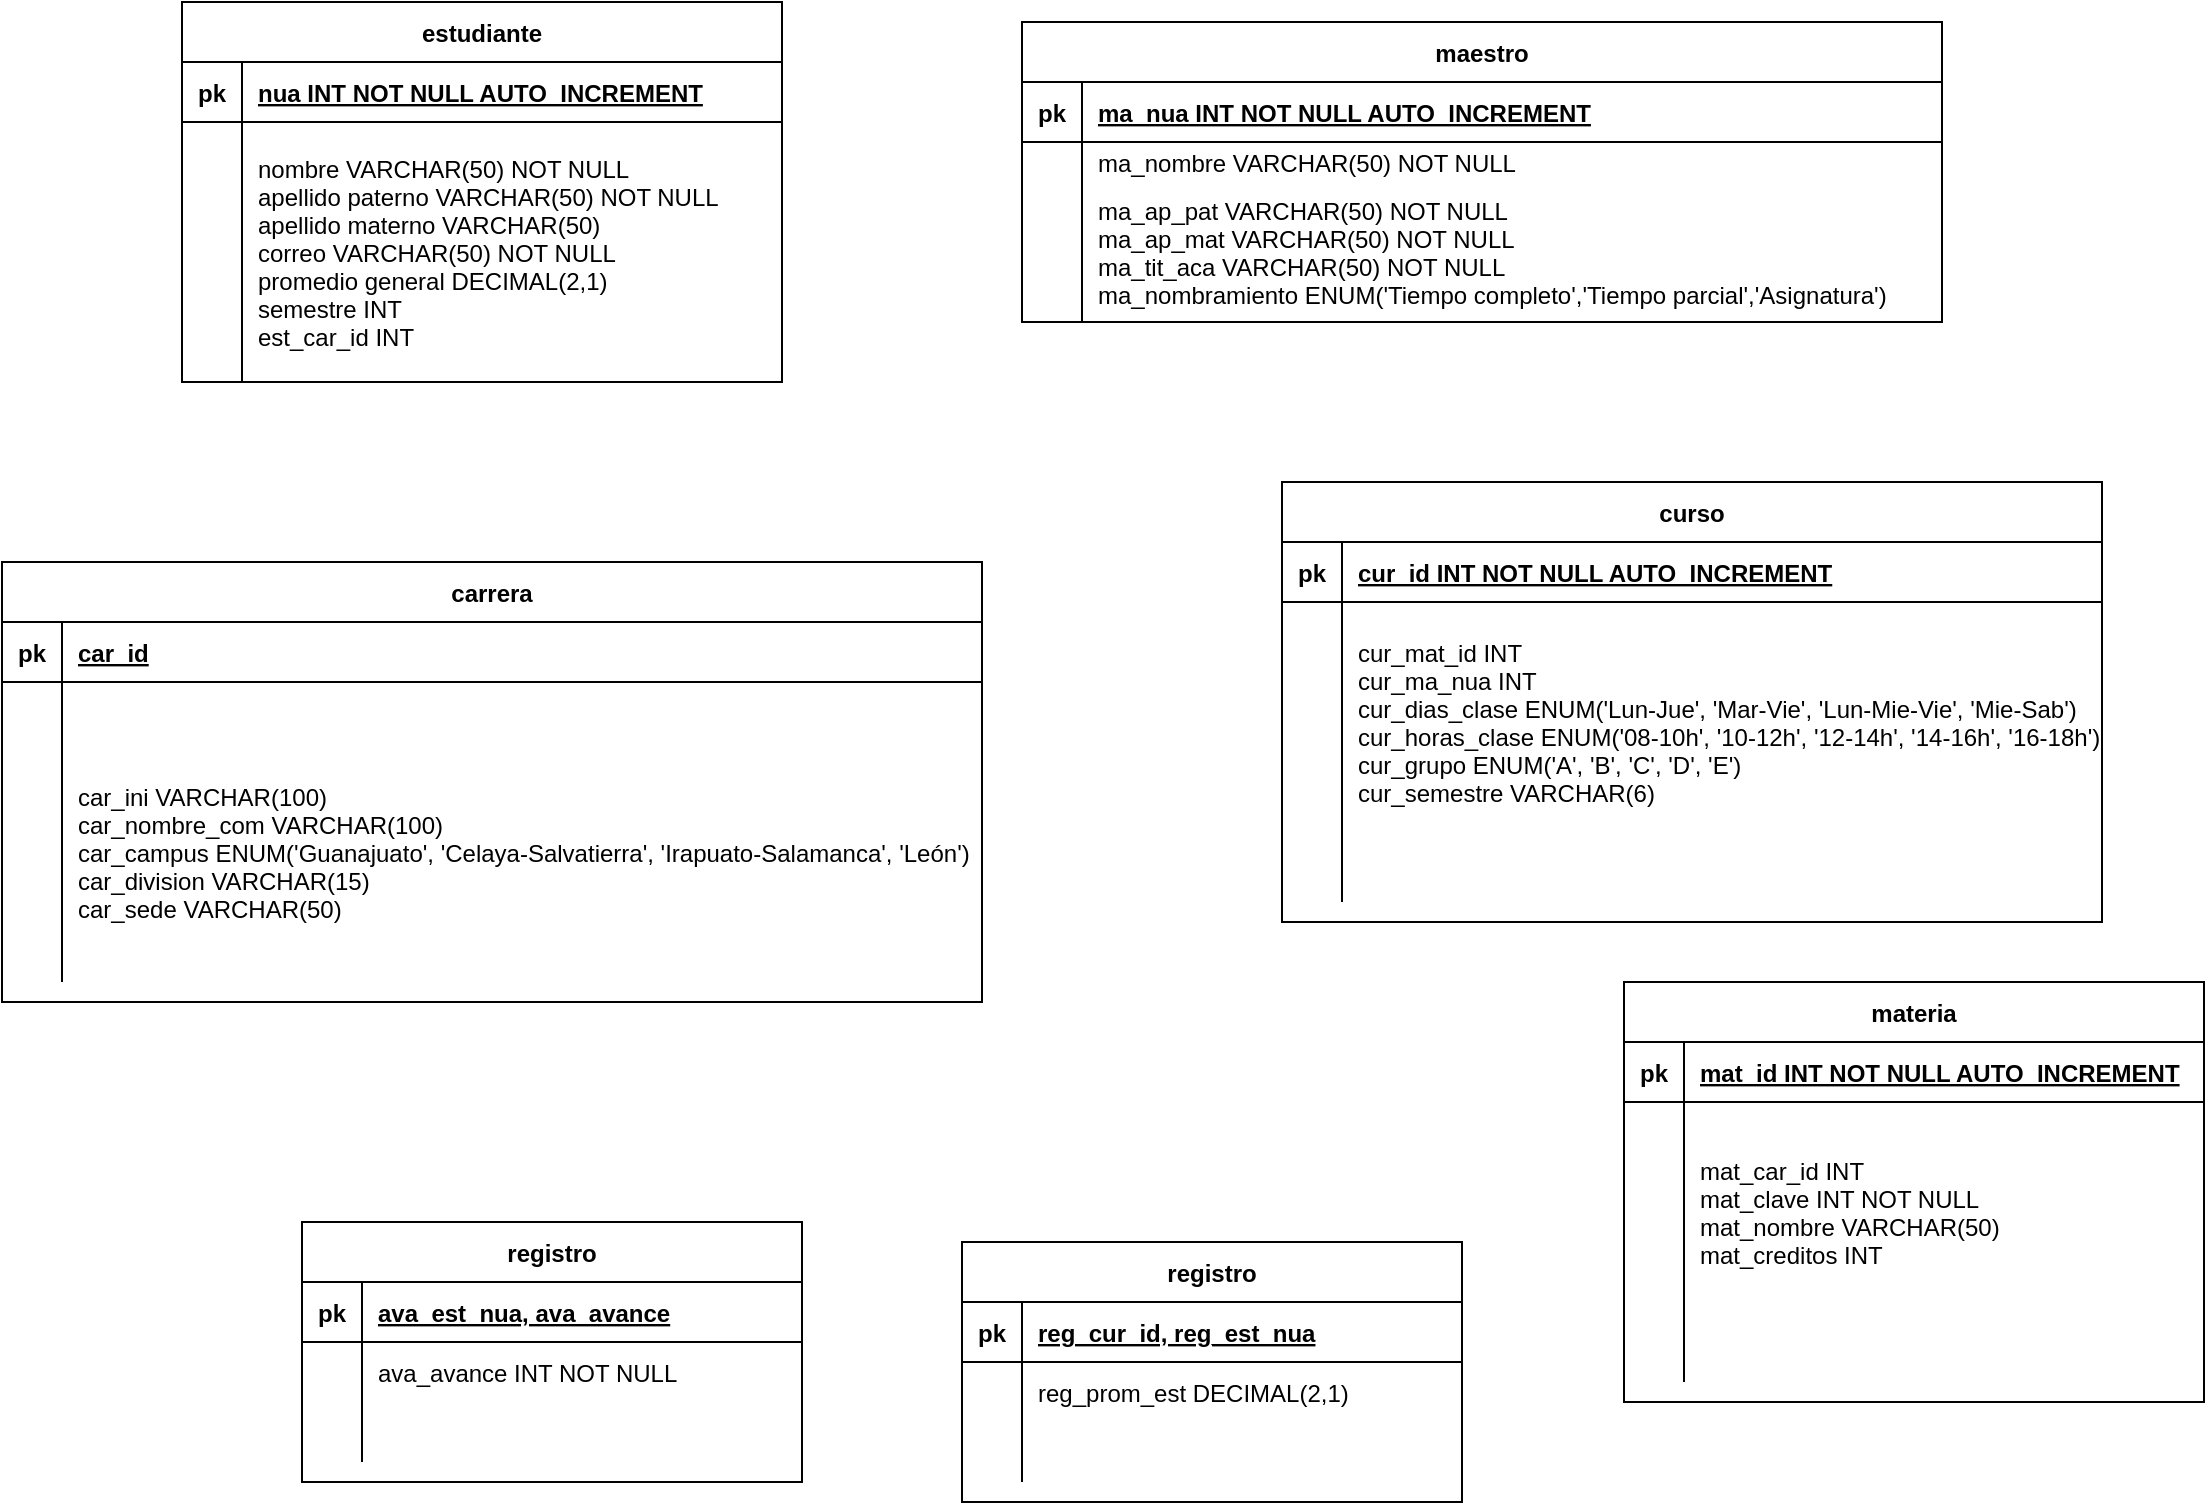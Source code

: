 <mxfile version="16.5.1" type="device"><diagram id="R2lEEEUBdFMjLlhIrx00" name="Page-1"><mxGraphModel dx="1952" dy="977" grid="1" gridSize="10" guides="1" tooltips="1" connect="1" arrows="1" fold="1" page="1" pageScale="1" pageWidth="850" pageHeight="1100" math="0" shadow="0" extFonts="Permanent Marker^https://fonts.googleapis.com/css?family=Permanent+Marker"><root><mxCell id="0"/><mxCell id="1" parent="0"/><mxCell id="g34J1mEdd9b2tihPOBxY-1" value="maestro" style="shape=table;startSize=30;container=1;collapsible=1;childLayout=tableLayout;fixedRows=1;rowLines=0;fontStyle=1;align=center;resizeLast=1;" vertex="1" parent="1"><mxGeometry x="240" y="30" width="460" height="150" as="geometry"/></mxCell><mxCell id="g34J1mEdd9b2tihPOBxY-2" value="" style="shape=partialRectangle;collapsible=0;dropTarget=0;pointerEvents=0;fillColor=none;points=[[0,0.5],[1,0.5]];portConstraint=eastwest;top=0;left=0;right=0;bottom=1;" vertex="1" parent="g34J1mEdd9b2tihPOBxY-1"><mxGeometry y="30" width="460" height="30" as="geometry"/></mxCell><mxCell id="g34J1mEdd9b2tihPOBxY-3" value="pk" style="shape=partialRectangle;overflow=hidden;connectable=0;fillColor=none;top=0;left=0;bottom=0;right=0;fontStyle=1;" vertex="1" parent="g34J1mEdd9b2tihPOBxY-2"><mxGeometry width="30" height="30" as="geometry"><mxRectangle width="30" height="30" as="alternateBounds"/></mxGeometry></mxCell><mxCell id="g34J1mEdd9b2tihPOBxY-4" value="ma_nua INT NOT NULL AUTO_INCREMENT" style="shape=partialRectangle;overflow=hidden;connectable=0;fillColor=none;top=0;left=0;bottom=0;right=0;align=left;spacingLeft=6;fontStyle=5;" vertex="1" parent="g34J1mEdd9b2tihPOBxY-2"><mxGeometry x="30" width="430" height="30" as="geometry"><mxRectangle width="430" height="30" as="alternateBounds"/></mxGeometry></mxCell><mxCell id="g34J1mEdd9b2tihPOBxY-5" value="" style="shape=partialRectangle;collapsible=0;dropTarget=0;pointerEvents=0;fillColor=none;points=[[0,0.5],[1,0.5]];portConstraint=eastwest;top=0;left=0;right=0;bottom=0;" vertex="1" parent="g34J1mEdd9b2tihPOBxY-1"><mxGeometry y="60" width="460" height="20" as="geometry"/></mxCell><mxCell id="g34J1mEdd9b2tihPOBxY-6" value="" style="shape=partialRectangle;overflow=hidden;connectable=0;fillColor=none;top=0;left=0;bottom=0;right=0;" vertex="1" parent="g34J1mEdd9b2tihPOBxY-5"><mxGeometry width="30" height="20" as="geometry"><mxRectangle width="30" height="20" as="alternateBounds"/></mxGeometry></mxCell><mxCell id="g34J1mEdd9b2tihPOBxY-7" value="ma_nombre VARCHAR(50) NOT NULL" style="shape=partialRectangle;overflow=hidden;connectable=0;fillColor=none;top=0;left=0;bottom=0;right=0;align=left;spacingLeft=6;" vertex="1" parent="g34J1mEdd9b2tihPOBxY-5"><mxGeometry x="30" width="430" height="20" as="geometry"><mxRectangle width="430" height="20" as="alternateBounds"/></mxGeometry></mxCell><mxCell id="g34J1mEdd9b2tihPOBxY-8" value="" style="shape=partialRectangle;collapsible=0;dropTarget=0;pointerEvents=0;fillColor=none;points=[[0,0.5],[1,0.5]];portConstraint=eastwest;top=0;left=0;right=0;bottom=0;" vertex="1" parent="g34J1mEdd9b2tihPOBxY-1"><mxGeometry y="80" width="460" height="70" as="geometry"/></mxCell><mxCell id="g34J1mEdd9b2tihPOBxY-9" value="" style="shape=partialRectangle;overflow=hidden;connectable=0;fillColor=none;top=0;left=0;bottom=0;right=0;" vertex="1" parent="g34J1mEdd9b2tihPOBxY-8"><mxGeometry width="30" height="70" as="geometry"><mxRectangle width="30" height="70" as="alternateBounds"/></mxGeometry></mxCell><mxCell id="g34J1mEdd9b2tihPOBxY-10" value="ma_ap_pat VARCHAR(50) NOT NULL&#10;ma_ap_mat VARCHAR(50) NOT NULL&#10;ma_tit_aca VARCHAR(50) NOT NULL&#10;ma_nombramiento ENUM('Tiempo completo','Tiempo parcial','Asignatura')" style="shape=partialRectangle;overflow=hidden;connectable=0;fillColor=none;top=0;left=0;bottom=0;right=0;align=left;spacingLeft=6;" vertex="1" parent="g34J1mEdd9b2tihPOBxY-8"><mxGeometry x="30" width="430" height="70" as="geometry"><mxRectangle width="430" height="70" as="alternateBounds"/></mxGeometry></mxCell><mxCell id="g34J1mEdd9b2tihPOBxY-11" value="curso" style="shape=table;startSize=30;container=1;collapsible=1;childLayout=tableLayout;fixedRows=1;rowLines=0;fontStyle=1;align=center;resizeLast=1;" vertex="1" parent="1"><mxGeometry x="370" y="260" width="410" height="220" as="geometry"/></mxCell><mxCell id="g34J1mEdd9b2tihPOBxY-12" value="" style="shape=partialRectangle;collapsible=0;dropTarget=0;pointerEvents=0;fillColor=none;points=[[0,0.5],[1,0.5]];portConstraint=eastwest;top=0;left=0;right=0;bottom=1;" vertex="1" parent="g34J1mEdd9b2tihPOBxY-11"><mxGeometry y="30" width="410" height="30" as="geometry"/></mxCell><mxCell id="g34J1mEdd9b2tihPOBxY-13" value="pk" style="shape=partialRectangle;overflow=hidden;connectable=0;fillColor=none;top=0;left=0;bottom=0;right=0;fontStyle=1;" vertex="1" parent="g34J1mEdd9b2tihPOBxY-12"><mxGeometry width="30" height="30" as="geometry"><mxRectangle width="30" height="30" as="alternateBounds"/></mxGeometry></mxCell><mxCell id="g34J1mEdd9b2tihPOBxY-14" value="cur_id INT NOT NULL AUTO_INCREMENT" style="shape=partialRectangle;overflow=hidden;connectable=0;fillColor=none;top=0;left=0;bottom=0;right=0;align=left;spacingLeft=6;fontStyle=5;" vertex="1" parent="g34J1mEdd9b2tihPOBxY-12"><mxGeometry x="30" width="380" height="30" as="geometry"><mxRectangle width="380" height="30" as="alternateBounds"/></mxGeometry></mxCell><mxCell id="g34J1mEdd9b2tihPOBxY-15" value="" style="shape=partialRectangle;collapsible=0;dropTarget=0;pointerEvents=0;fillColor=none;points=[[0,0.5],[1,0.5]];portConstraint=eastwest;top=0;left=0;right=0;bottom=0;" vertex="1" parent="g34J1mEdd9b2tihPOBxY-11"><mxGeometry y="60" width="410" height="120" as="geometry"/></mxCell><mxCell id="g34J1mEdd9b2tihPOBxY-16" value="" style="shape=partialRectangle;overflow=hidden;connectable=0;fillColor=none;top=0;left=0;bottom=0;right=0;" vertex="1" parent="g34J1mEdd9b2tihPOBxY-15"><mxGeometry width="30" height="120" as="geometry"><mxRectangle width="30" height="120" as="alternateBounds"/></mxGeometry></mxCell><mxCell id="g34J1mEdd9b2tihPOBxY-17" value="cur_mat_id INT&#10;cur_ma_nua INT&#10;cur_dias_clase ENUM('Lun-Jue', 'Mar-Vie', 'Lun-Mie-Vie', 'Mie-Sab')&#10;cur_horas_clase ENUM('08-10h', '10-12h', '12-14h', '14-16h', '16-18h')&#10;cur_grupo ENUM('A', 'B', 'C', 'D', 'E')&#10;cur_semestre VARCHAR(6)" style="shape=partialRectangle;overflow=hidden;connectable=0;fillColor=none;top=0;left=0;bottom=0;right=0;align=left;spacingLeft=6;" vertex="1" parent="g34J1mEdd9b2tihPOBxY-15"><mxGeometry x="30" width="380" height="120" as="geometry"><mxRectangle width="380" height="120" as="alternateBounds"/></mxGeometry></mxCell><mxCell id="g34J1mEdd9b2tihPOBxY-18" value="" style="shape=partialRectangle;collapsible=0;dropTarget=0;pointerEvents=0;fillColor=none;points=[[0,0.5],[1,0.5]];portConstraint=eastwest;top=0;left=0;right=0;bottom=0;" vertex="1" parent="g34J1mEdd9b2tihPOBxY-11"><mxGeometry y="180" width="410" height="30" as="geometry"/></mxCell><mxCell id="g34J1mEdd9b2tihPOBxY-19" value="" style="shape=partialRectangle;overflow=hidden;connectable=0;fillColor=none;top=0;left=0;bottom=0;right=0;" vertex="1" parent="g34J1mEdd9b2tihPOBxY-18"><mxGeometry width="30" height="30" as="geometry"><mxRectangle width="30" height="30" as="alternateBounds"/></mxGeometry></mxCell><mxCell id="g34J1mEdd9b2tihPOBxY-20" value="" style="shape=partialRectangle;overflow=hidden;connectable=0;fillColor=none;top=0;left=0;bottom=0;right=0;align=left;spacingLeft=6;" vertex="1" parent="g34J1mEdd9b2tihPOBxY-18"><mxGeometry x="30" width="380" height="30" as="geometry"><mxRectangle width="380" height="30" as="alternateBounds"/></mxGeometry></mxCell><mxCell id="g34J1mEdd9b2tihPOBxY-21" value="estudiante" style="shape=table;startSize=30;container=1;collapsible=1;childLayout=tableLayout;fixedRows=1;rowLines=0;fontStyle=1;align=center;resizeLast=1;" vertex="1" parent="1"><mxGeometry x="-180" y="20" width="300" height="190" as="geometry"/></mxCell><mxCell id="g34J1mEdd9b2tihPOBxY-22" value="" style="shape=partialRectangle;collapsible=0;dropTarget=0;pointerEvents=0;fillColor=none;points=[[0,0.5],[1,0.5]];portConstraint=eastwest;top=0;left=0;right=0;bottom=1;" vertex="1" parent="g34J1mEdd9b2tihPOBxY-21"><mxGeometry y="30" width="300" height="30" as="geometry"/></mxCell><mxCell id="g34J1mEdd9b2tihPOBxY-23" value="pk" style="shape=partialRectangle;overflow=hidden;connectable=0;fillColor=none;top=0;left=0;bottom=0;right=0;fontStyle=1;" vertex="1" parent="g34J1mEdd9b2tihPOBxY-22"><mxGeometry width="30" height="30" as="geometry"><mxRectangle width="30" height="30" as="alternateBounds"/></mxGeometry></mxCell><mxCell id="g34J1mEdd9b2tihPOBxY-24" value="nua INT NOT NULL AUTO_INCREMENT" style="shape=partialRectangle;overflow=hidden;connectable=0;fillColor=none;top=0;left=0;bottom=0;right=0;align=left;spacingLeft=6;fontStyle=5;" vertex="1" parent="g34J1mEdd9b2tihPOBxY-22"><mxGeometry x="30" width="270" height="30" as="geometry"><mxRectangle width="270" height="30" as="alternateBounds"/></mxGeometry></mxCell><mxCell id="g34J1mEdd9b2tihPOBxY-25" value="" style="shape=partialRectangle;collapsible=0;dropTarget=0;pointerEvents=0;fillColor=none;points=[[0,0.5],[1,0.5]];portConstraint=eastwest;top=0;left=0;right=0;bottom=0;" vertex="1" parent="g34J1mEdd9b2tihPOBxY-21"><mxGeometry y="60" width="300" height="130" as="geometry"/></mxCell><mxCell id="g34J1mEdd9b2tihPOBxY-26" value="" style="shape=partialRectangle;overflow=hidden;connectable=0;fillColor=none;top=0;left=0;bottom=0;right=0;" vertex="1" parent="g34J1mEdd9b2tihPOBxY-25"><mxGeometry width="30" height="130" as="geometry"><mxRectangle width="30" height="130" as="alternateBounds"/></mxGeometry></mxCell><mxCell id="g34J1mEdd9b2tihPOBxY-27" value="nombre VARCHAR(50) NOT NULL &#10;apellido paterno VARCHAR(50) NOT NULL &#10;apellido materno VARCHAR(50) &#10;correo VARCHAR(50) NOT NULL &#10;promedio general DECIMAL(2,1) &#10;semestre INT &#10;est_car_id INT" style="shape=partialRectangle;overflow=hidden;connectable=0;fillColor=none;top=0;left=0;bottom=0;right=0;align=left;spacingLeft=6;" vertex="1" parent="g34J1mEdd9b2tihPOBxY-25"><mxGeometry x="30" width="270" height="130" as="geometry"><mxRectangle width="270" height="130" as="alternateBounds"/></mxGeometry></mxCell><mxCell id="g34J1mEdd9b2tihPOBxY-28" value="carrera" style="shape=table;startSize=30;container=1;collapsible=1;childLayout=tableLayout;fixedRows=1;rowLines=0;fontStyle=1;align=center;resizeLast=1;" vertex="1" parent="1"><mxGeometry x="-270" y="300" width="490" height="220" as="geometry"/></mxCell><mxCell id="g34J1mEdd9b2tihPOBxY-29" value="" style="shape=partialRectangle;collapsible=0;dropTarget=0;pointerEvents=0;fillColor=none;points=[[0,0.5],[1,0.5]];portConstraint=eastwest;top=0;left=0;right=0;bottom=1;" vertex="1" parent="g34J1mEdd9b2tihPOBxY-28"><mxGeometry y="30" width="490" height="30" as="geometry"/></mxCell><mxCell id="g34J1mEdd9b2tihPOBxY-30" value="pk" style="shape=partialRectangle;overflow=hidden;connectable=0;fillColor=none;top=0;left=0;bottom=0;right=0;fontStyle=1;" vertex="1" parent="g34J1mEdd9b2tihPOBxY-29"><mxGeometry width="30" height="30" as="geometry"><mxRectangle width="30" height="30" as="alternateBounds"/></mxGeometry></mxCell><mxCell id="g34J1mEdd9b2tihPOBxY-31" value="car_id" style="shape=partialRectangle;overflow=hidden;connectable=0;fillColor=none;top=0;left=0;bottom=0;right=0;align=left;spacingLeft=6;fontStyle=5;" vertex="1" parent="g34J1mEdd9b2tihPOBxY-29"><mxGeometry x="30" width="460" height="30" as="geometry"><mxRectangle width="460" height="30" as="alternateBounds"/></mxGeometry></mxCell><mxCell id="g34J1mEdd9b2tihPOBxY-32" value="" style="shape=partialRectangle;collapsible=0;dropTarget=0;pointerEvents=0;fillColor=none;points=[[0,0.5],[1,0.5]];portConstraint=eastwest;top=0;left=0;right=0;bottom=0;" vertex="1" parent="g34J1mEdd9b2tihPOBxY-28"><mxGeometry y="60" width="490" height="20" as="geometry"/></mxCell><mxCell id="g34J1mEdd9b2tihPOBxY-33" value="" style="shape=partialRectangle;overflow=hidden;connectable=0;fillColor=none;top=0;left=0;bottom=0;right=0;" vertex="1" parent="g34J1mEdd9b2tihPOBxY-32"><mxGeometry width="30" height="20" as="geometry"><mxRectangle width="30" height="20" as="alternateBounds"/></mxGeometry></mxCell><mxCell id="g34J1mEdd9b2tihPOBxY-34" value="" style="shape=partialRectangle;overflow=hidden;connectable=0;fillColor=none;top=0;left=0;bottom=0;right=0;align=left;spacingLeft=6;" vertex="1" parent="g34J1mEdd9b2tihPOBxY-32"><mxGeometry x="30" width="460" height="20" as="geometry"><mxRectangle width="460" height="20" as="alternateBounds"/></mxGeometry></mxCell><mxCell id="g34J1mEdd9b2tihPOBxY-35" value="" style="shape=partialRectangle;collapsible=0;dropTarget=0;pointerEvents=0;fillColor=none;points=[[0,0.5],[1,0.5]];portConstraint=eastwest;top=0;left=0;right=0;bottom=0;" vertex="1" parent="g34J1mEdd9b2tihPOBxY-28"><mxGeometry y="80" width="490" height="130" as="geometry"/></mxCell><mxCell id="g34J1mEdd9b2tihPOBxY-36" value="" style="shape=partialRectangle;overflow=hidden;connectable=0;fillColor=none;top=0;left=0;bottom=0;right=0;" vertex="1" parent="g34J1mEdd9b2tihPOBxY-35"><mxGeometry width="30" height="130" as="geometry"><mxRectangle width="30" height="130" as="alternateBounds"/></mxGeometry></mxCell><mxCell id="g34J1mEdd9b2tihPOBxY-37" value="car_ini VARCHAR(100)&#10;car_nombre_com VARCHAR(100)&#10;car_campus ENUM('Guanajuato', 'Celaya-Salvatierra', 'Irapuato-Salamanca', 'León')&#10;car_division VARCHAR(15)&#10;car_sede VARCHAR(50)" style="shape=partialRectangle;overflow=hidden;connectable=0;fillColor=none;top=0;left=0;bottom=0;right=0;align=left;spacingLeft=6;" vertex="1" parent="g34J1mEdd9b2tihPOBxY-35"><mxGeometry x="30" width="460" height="130" as="geometry"><mxRectangle width="460" height="130" as="alternateBounds"/></mxGeometry></mxCell><mxCell id="g34J1mEdd9b2tihPOBxY-38" value="materia" style="shape=table;startSize=30;container=1;collapsible=1;childLayout=tableLayout;fixedRows=1;rowLines=0;fontStyle=1;align=center;resizeLast=1;" vertex="1" parent="1"><mxGeometry x="541" y="510" width="290" height="210" as="geometry"/></mxCell><mxCell id="g34J1mEdd9b2tihPOBxY-39" value="" style="shape=partialRectangle;collapsible=0;dropTarget=0;pointerEvents=0;fillColor=none;points=[[0,0.5],[1,0.5]];portConstraint=eastwest;top=0;left=0;right=0;bottom=1;" vertex="1" parent="g34J1mEdd9b2tihPOBxY-38"><mxGeometry y="30" width="290" height="30" as="geometry"/></mxCell><mxCell id="g34J1mEdd9b2tihPOBxY-40" value="pk" style="shape=partialRectangle;overflow=hidden;connectable=0;fillColor=none;top=0;left=0;bottom=0;right=0;fontStyle=1;" vertex="1" parent="g34J1mEdd9b2tihPOBxY-39"><mxGeometry width="30" height="30" as="geometry"><mxRectangle width="30" height="30" as="alternateBounds"/></mxGeometry></mxCell><mxCell id="g34J1mEdd9b2tihPOBxY-41" value="mat_id INT NOT NULL AUTO_INCREMENT" style="shape=partialRectangle;overflow=hidden;connectable=0;fillColor=none;top=0;left=0;bottom=0;right=0;align=left;spacingLeft=6;fontStyle=5;" vertex="1" parent="g34J1mEdd9b2tihPOBxY-39"><mxGeometry x="30" width="260" height="30" as="geometry"><mxRectangle width="260" height="30" as="alternateBounds"/></mxGeometry></mxCell><mxCell id="g34J1mEdd9b2tihPOBxY-42" value="" style="shape=partialRectangle;collapsible=0;dropTarget=0;pointerEvents=0;fillColor=none;points=[[0,0.5],[1,0.5]];portConstraint=eastwest;top=0;left=0;right=0;bottom=0;" vertex="1" parent="g34J1mEdd9b2tihPOBxY-38"><mxGeometry y="60" width="290" height="110" as="geometry"/></mxCell><mxCell id="g34J1mEdd9b2tihPOBxY-43" value="" style="shape=partialRectangle;overflow=hidden;connectable=0;fillColor=none;top=0;left=0;bottom=0;right=0;" vertex="1" parent="g34J1mEdd9b2tihPOBxY-42"><mxGeometry width="30" height="110" as="geometry"><mxRectangle width="30" height="110" as="alternateBounds"/></mxGeometry></mxCell><mxCell id="g34J1mEdd9b2tihPOBxY-44" value="mat_car_id INT&#10;mat_clave INT NOT NULL&#10;mat_nombre VARCHAR(50)&#10;mat_creditos INT" style="shape=partialRectangle;overflow=hidden;connectable=0;fillColor=none;top=0;left=0;bottom=0;right=0;align=left;spacingLeft=6;" vertex="1" parent="g34J1mEdd9b2tihPOBxY-42"><mxGeometry x="30" width="260" height="110" as="geometry"><mxRectangle width="260" height="110" as="alternateBounds"/></mxGeometry></mxCell><mxCell id="g34J1mEdd9b2tihPOBxY-45" value="" style="shape=partialRectangle;collapsible=0;dropTarget=0;pointerEvents=0;fillColor=none;points=[[0,0.5],[1,0.5]];portConstraint=eastwest;top=0;left=0;right=0;bottom=0;" vertex="1" parent="g34J1mEdd9b2tihPOBxY-38"><mxGeometry y="170" width="290" height="30" as="geometry"/></mxCell><mxCell id="g34J1mEdd9b2tihPOBxY-46" value="" style="shape=partialRectangle;overflow=hidden;connectable=0;fillColor=none;top=0;left=0;bottom=0;right=0;" vertex="1" parent="g34J1mEdd9b2tihPOBxY-45"><mxGeometry width="30" height="30" as="geometry"><mxRectangle width="30" height="30" as="alternateBounds"/></mxGeometry></mxCell><mxCell id="g34J1mEdd9b2tihPOBxY-47" value="" style="shape=partialRectangle;overflow=hidden;connectable=0;fillColor=none;top=0;left=0;bottom=0;right=0;align=left;spacingLeft=6;" vertex="1" parent="g34J1mEdd9b2tihPOBxY-45"><mxGeometry x="30" width="260" height="30" as="geometry"><mxRectangle width="260" height="30" as="alternateBounds"/></mxGeometry></mxCell><mxCell id="g34J1mEdd9b2tihPOBxY-48" value="registro" style="shape=table;startSize=30;container=1;collapsible=1;childLayout=tableLayout;fixedRows=1;rowLines=0;fontStyle=1;align=center;resizeLast=1;" vertex="1" parent="1"><mxGeometry x="210" y="640" width="250" height="130" as="geometry"/></mxCell><mxCell id="g34J1mEdd9b2tihPOBxY-49" value="" style="shape=partialRectangle;collapsible=0;dropTarget=0;pointerEvents=0;fillColor=none;points=[[0,0.5],[1,0.5]];portConstraint=eastwest;top=0;left=0;right=0;bottom=1;" vertex="1" parent="g34J1mEdd9b2tihPOBxY-48"><mxGeometry y="30" width="250" height="30" as="geometry"/></mxCell><mxCell id="g34J1mEdd9b2tihPOBxY-50" value="pk" style="shape=partialRectangle;overflow=hidden;connectable=0;fillColor=none;top=0;left=0;bottom=0;right=0;fontStyle=1;" vertex="1" parent="g34J1mEdd9b2tihPOBxY-49"><mxGeometry width="30" height="30" as="geometry"><mxRectangle width="30" height="30" as="alternateBounds"/></mxGeometry></mxCell><mxCell id="g34J1mEdd9b2tihPOBxY-51" value="reg_cur_id, reg_est_nua" style="shape=partialRectangle;overflow=hidden;connectable=0;fillColor=none;top=0;left=0;bottom=0;right=0;align=left;spacingLeft=6;fontStyle=5;" vertex="1" parent="g34J1mEdd9b2tihPOBxY-49"><mxGeometry x="30" width="220" height="30" as="geometry"><mxRectangle width="220" height="30" as="alternateBounds"/></mxGeometry></mxCell><mxCell id="g34J1mEdd9b2tihPOBxY-52" value="" style="shape=partialRectangle;collapsible=0;dropTarget=0;pointerEvents=0;fillColor=none;points=[[0,0.5],[1,0.5]];portConstraint=eastwest;top=0;left=0;right=0;bottom=0;" vertex="1" parent="g34J1mEdd9b2tihPOBxY-48"><mxGeometry y="60" width="250" height="30" as="geometry"/></mxCell><mxCell id="g34J1mEdd9b2tihPOBxY-53" value="" style="shape=partialRectangle;overflow=hidden;connectable=0;fillColor=none;top=0;left=0;bottom=0;right=0;" vertex="1" parent="g34J1mEdd9b2tihPOBxY-52"><mxGeometry width="30" height="30" as="geometry"><mxRectangle width="30" height="30" as="alternateBounds"/></mxGeometry></mxCell><mxCell id="g34J1mEdd9b2tihPOBxY-54" value="reg_prom_est DECIMAL(2,1)" style="shape=partialRectangle;overflow=hidden;connectable=0;fillColor=none;top=0;left=0;bottom=0;right=0;align=left;spacingLeft=6;" vertex="1" parent="g34J1mEdd9b2tihPOBxY-52"><mxGeometry x="30" width="220" height="30" as="geometry"><mxRectangle width="220" height="30" as="alternateBounds"/></mxGeometry></mxCell><mxCell id="g34J1mEdd9b2tihPOBxY-55" value="" style="shape=partialRectangle;collapsible=0;dropTarget=0;pointerEvents=0;fillColor=none;points=[[0,0.5],[1,0.5]];portConstraint=eastwest;top=0;left=0;right=0;bottom=0;" vertex="1" parent="g34J1mEdd9b2tihPOBxY-48"><mxGeometry y="90" width="250" height="30" as="geometry"/></mxCell><mxCell id="g34J1mEdd9b2tihPOBxY-56" value="" style="shape=partialRectangle;overflow=hidden;connectable=0;fillColor=none;top=0;left=0;bottom=0;right=0;" vertex="1" parent="g34J1mEdd9b2tihPOBxY-55"><mxGeometry width="30" height="30" as="geometry"><mxRectangle width="30" height="30" as="alternateBounds"/></mxGeometry></mxCell><mxCell id="g34J1mEdd9b2tihPOBxY-57" value="" style="shape=partialRectangle;overflow=hidden;connectable=0;fillColor=none;top=0;left=0;bottom=0;right=0;align=left;spacingLeft=6;" vertex="1" parent="g34J1mEdd9b2tihPOBxY-55"><mxGeometry x="30" width="220" height="30" as="geometry"><mxRectangle width="220" height="30" as="alternateBounds"/></mxGeometry></mxCell><mxCell id="g34J1mEdd9b2tihPOBxY-58" value="registro" style="shape=table;startSize=30;container=1;collapsible=1;childLayout=tableLayout;fixedRows=1;rowLines=0;fontStyle=1;align=center;resizeLast=1;" vertex="1" parent="1"><mxGeometry x="-120" y="630" width="250" height="130" as="geometry"/></mxCell><mxCell id="g34J1mEdd9b2tihPOBxY-59" value="" style="shape=partialRectangle;collapsible=0;dropTarget=0;pointerEvents=0;fillColor=none;points=[[0,0.5],[1,0.5]];portConstraint=eastwest;top=0;left=0;right=0;bottom=1;" vertex="1" parent="g34J1mEdd9b2tihPOBxY-58"><mxGeometry y="30" width="250" height="30" as="geometry"/></mxCell><mxCell id="g34J1mEdd9b2tihPOBxY-60" value="pk" style="shape=partialRectangle;overflow=hidden;connectable=0;fillColor=none;top=0;left=0;bottom=0;right=0;fontStyle=1;" vertex="1" parent="g34J1mEdd9b2tihPOBxY-59"><mxGeometry width="30" height="30" as="geometry"><mxRectangle width="30" height="30" as="alternateBounds"/></mxGeometry></mxCell><mxCell id="g34J1mEdd9b2tihPOBxY-61" value="ava_est_nua, ava_avance" style="shape=partialRectangle;overflow=hidden;connectable=0;fillColor=none;top=0;left=0;bottom=0;right=0;align=left;spacingLeft=6;fontStyle=5;" vertex="1" parent="g34J1mEdd9b2tihPOBxY-59"><mxGeometry x="30" width="220" height="30" as="geometry"><mxRectangle width="220" height="30" as="alternateBounds"/></mxGeometry></mxCell><mxCell id="g34J1mEdd9b2tihPOBxY-62" value="" style="shape=partialRectangle;collapsible=0;dropTarget=0;pointerEvents=0;fillColor=none;points=[[0,0.5],[1,0.5]];portConstraint=eastwest;top=0;left=0;right=0;bottom=0;" vertex="1" parent="g34J1mEdd9b2tihPOBxY-58"><mxGeometry y="60" width="250" height="30" as="geometry"/></mxCell><mxCell id="g34J1mEdd9b2tihPOBxY-63" value="" style="shape=partialRectangle;overflow=hidden;connectable=0;fillColor=none;top=0;left=0;bottom=0;right=0;" vertex="1" parent="g34J1mEdd9b2tihPOBxY-62"><mxGeometry width="30" height="30" as="geometry"><mxRectangle width="30" height="30" as="alternateBounds"/></mxGeometry></mxCell><mxCell id="g34J1mEdd9b2tihPOBxY-64" value="ava_avance INT NOT NULL" style="shape=partialRectangle;overflow=hidden;connectable=0;fillColor=none;top=0;left=0;bottom=0;right=0;align=left;spacingLeft=6;" vertex="1" parent="g34J1mEdd9b2tihPOBxY-62"><mxGeometry x="30" width="220" height="30" as="geometry"><mxRectangle width="220" height="30" as="alternateBounds"/></mxGeometry></mxCell><mxCell id="g34J1mEdd9b2tihPOBxY-65" value="" style="shape=partialRectangle;collapsible=0;dropTarget=0;pointerEvents=0;fillColor=none;points=[[0,0.5],[1,0.5]];portConstraint=eastwest;top=0;left=0;right=0;bottom=0;" vertex="1" parent="g34J1mEdd9b2tihPOBxY-58"><mxGeometry y="90" width="250" height="30" as="geometry"/></mxCell><mxCell id="g34J1mEdd9b2tihPOBxY-66" value="" style="shape=partialRectangle;overflow=hidden;connectable=0;fillColor=none;top=0;left=0;bottom=0;right=0;" vertex="1" parent="g34J1mEdd9b2tihPOBxY-65"><mxGeometry width="30" height="30" as="geometry"><mxRectangle width="30" height="30" as="alternateBounds"/></mxGeometry></mxCell><mxCell id="g34J1mEdd9b2tihPOBxY-67" value="" style="shape=partialRectangle;overflow=hidden;connectable=0;fillColor=none;top=0;left=0;bottom=0;right=0;align=left;spacingLeft=6;" vertex="1" parent="g34J1mEdd9b2tihPOBxY-65"><mxGeometry x="30" width="220" height="30" as="geometry"><mxRectangle width="220" height="30" as="alternateBounds"/></mxGeometry></mxCell></root></mxGraphModel></diagram></mxfile>